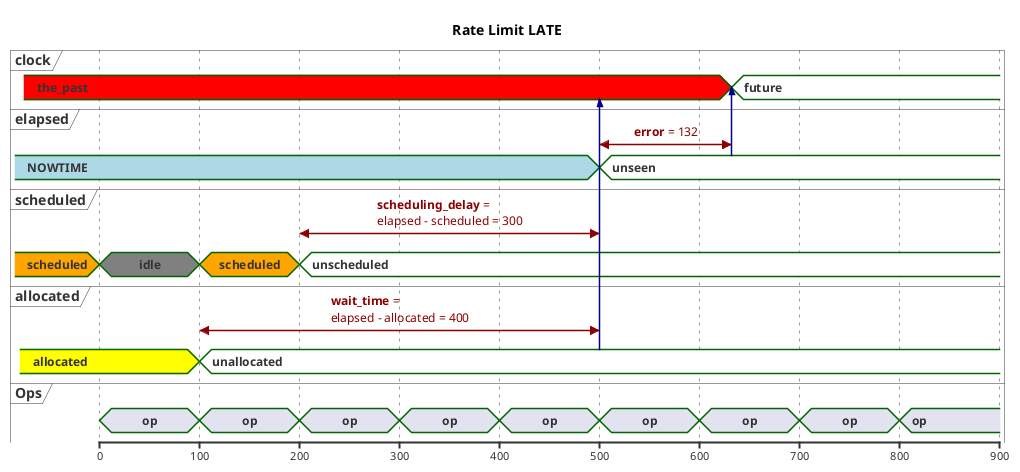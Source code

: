 @startuml
scale 100 as 100 pixels

Title Rate Limit **LATE**
concise "clock" as C
concise "elapsed" as E
concise "scheduled" as S
concise "allocated" as A

C is the_past #red
E is NOWTIME #lightblue
S is scheduled #orange
A is allocated #yellow

@0
S is idle #grey

@100
A is unallocated #white
S is scheduled #orange

@200
S is unscheduled #white

@500
E is unseen #white
A -> C

@632
C is future #white
E->C

@A
@100 <-> @500: **wait_time** =\nelapsed - allocated = 400
@E
@500 <-> @632: **error** = 132
@S
@200 <-> @500: **scheduling_delay** =\nelapsed - scheduled = 300

concise "Ops" as O
@O
0 is op
+100 is op
+100 is op
+100 is op
+100 is op
+100 is op
+100 is op
+100 is op
+100 is op
@enduml
